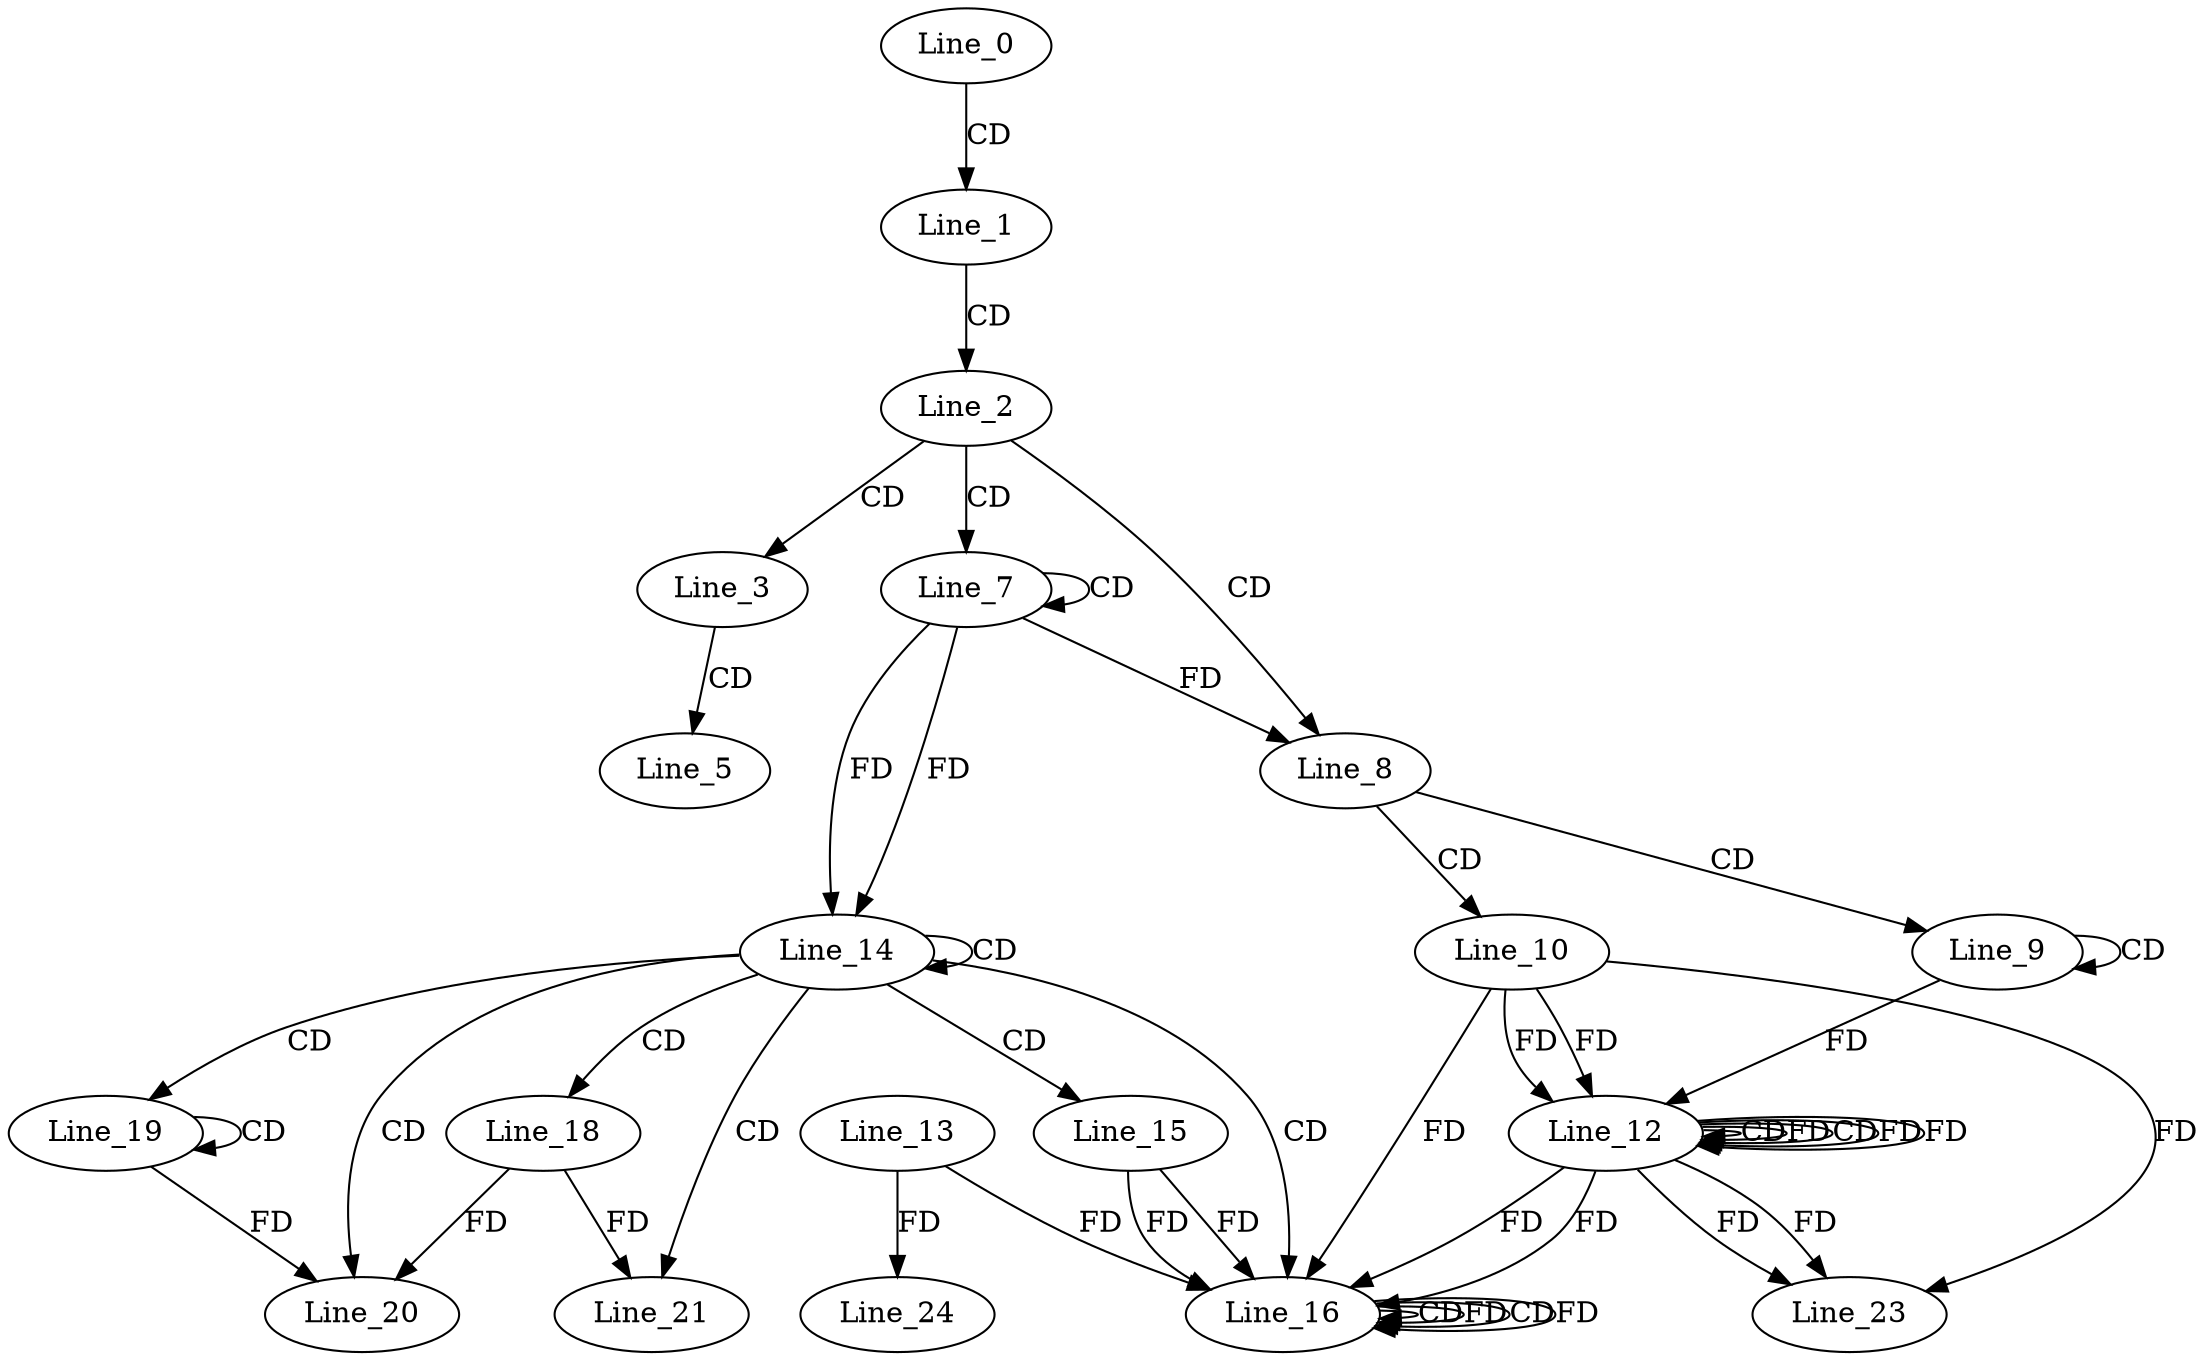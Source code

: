 digraph G {
  Line_0;
  Line_1;
  Line_2;
  Line_3;
  Line_5;
  Line_7;
  Line_7;
  Line_8;
  Line_9;
  Line_9;
  Line_10;
  Line_12;
  Line_12;
  Line_12;
  Line_12;
  Line_14;
  Line_14;
  Line_15;
  Line_16;
  Line_16;
  Line_16;
  Line_16;
  Line_13;
  Line_18;
  Line_19;
  Line_19;
  Line_20;
  Line_21;
  Line_23;
  Line_24;
  Line_0 -> Line_1 [ label="CD" ];
  Line_1 -> Line_2 [ label="CD" ];
  Line_2 -> Line_3 [ label="CD" ];
  Line_3 -> Line_5 [ label="CD" ];
  Line_2 -> Line_7 [ label="CD" ];
  Line_7 -> Line_7 [ label="CD" ];
  Line_2 -> Line_8 [ label="CD" ];
  Line_7 -> Line_8 [ label="FD" ];
  Line_8 -> Line_9 [ label="CD" ];
  Line_9 -> Line_9 [ label="CD" ];
  Line_8 -> Line_10 [ label="CD" ];
  Line_9 -> Line_12 [ label="FD" ];
  Line_12 -> Line_12 [ label="CD" ];
  Line_10 -> Line_12 [ label="FD" ];
  Line_12 -> Line_12 [ label="FD" ];
  Line_12 -> Line_12 [ label="CD" ];
  Line_10 -> Line_12 [ label="FD" ];
  Line_12 -> Line_12 [ label="FD" ];
  Line_12 -> Line_12 [ label="FD" ];
  Line_7 -> Line_14 [ label="FD" ];
  Line_14 -> Line_14 [ label="CD" ];
  Line_7 -> Line_14 [ label="FD" ];
  Line_14 -> Line_15 [ label="CD" ];
  Line_14 -> Line_16 [ label="CD" ];
  Line_16 -> Line_16 [ label="CD" ];
  Line_16 -> Line_16 [ label="FD" ];
  Line_15 -> Line_16 [ label="FD" ];
  Line_10 -> Line_16 [ label="FD" ];
  Line_12 -> Line_16 [ label="FD" ];
  Line_12 -> Line_16 [ label="FD" ];
  Line_16 -> Line_16 [ label="CD" ];
  Line_13 -> Line_16 [ label="FD" ];
  Line_16 -> Line_16 [ label="FD" ];
  Line_15 -> Line_16 [ label="FD" ];
  Line_14 -> Line_18 [ label="CD" ];
  Line_14 -> Line_19 [ label="CD" ];
  Line_19 -> Line_19 [ label="CD" ];
  Line_14 -> Line_20 [ label="CD" ];
  Line_19 -> Line_20 [ label="FD" ];
  Line_18 -> Line_20 [ label="FD" ];
  Line_14 -> Line_21 [ label="CD" ];
  Line_18 -> Line_21 [ label="FD" ];
  Line_10 -> Line_23 [ label="FD" ];
  Line_12 -> Line_23 [ label="FD" ];
  Line_12 -> Line_23 [ label="FD" ];
  Line_13 -> Line_24 [ label="FD" ];
}
